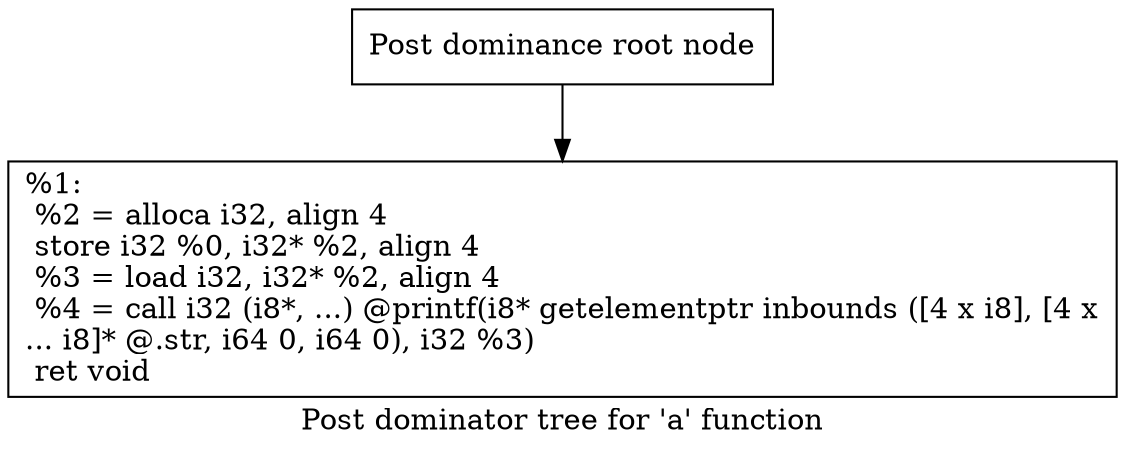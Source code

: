 digraph "Post dominator tree for 'a' function" {
	label="Post dominator tree for 'a' function";

	Node0x56027fa99ac0 [shape=record,label="{Post dominance root node}"];
	Node0x56027fa99ac0 -> Node0x56027fa99f30;
	Node0x56027fa99f30 [shape=record,label="{%1:\l  %2 = alloca i32, align 4\l  store i32 %0, i32* %2, align 4\l  %3 = load i32, i32* %2, align 4\l  %4 = call i32 (i8*, ...) @printf(i8* getelementptr inbounds ([4 x i8], [4 x\l... i8]* @.str, i64 0, i64 0), i32 %3)\l  ret void\l}"];
}
